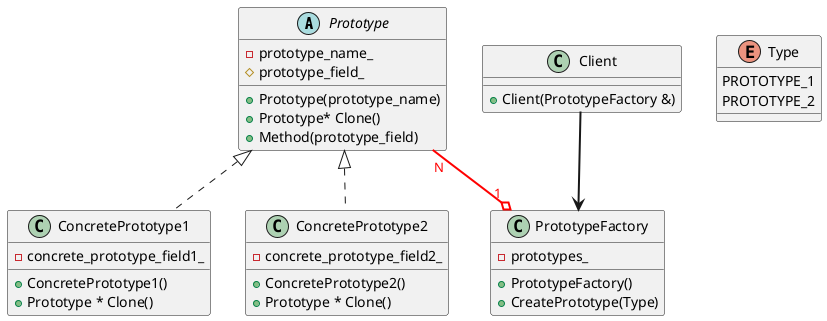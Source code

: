 @startuml

Prototype <|.. ConcretePrototype1
Prototype <|.. ConcretePrototype2

abstract Prototype{
    - prototype_name_
    # prototype_field_
    + Prototype(prototype_name)
    + Prototype* Clone()
    + Method(prototype_field)
}

class ConcretePrototype1{
    - concrete_prototype_field1_
    + ConcretePrototype1()
    + Prototype * Clone()
}

class ConcretePrototype2{
    - concrete_prototype_field2_
    + ConcretePrototype2()
    + Prototype * Clone()
}

Prototype "N" --o "1" PrototypeFactory #line:red;line.bold;text:red

class PrototypeFactory{
    - prototypes_
    + PrototypeFactory()
    + CreatePrototype(Type)
}

Client -[bold]-> PrototypeFactory
class Client{
    + Client(PrototypeFactory &)
}

enum Type {
  PROTOTYPE_1
  PROTOTYPE_2
}

@enduml